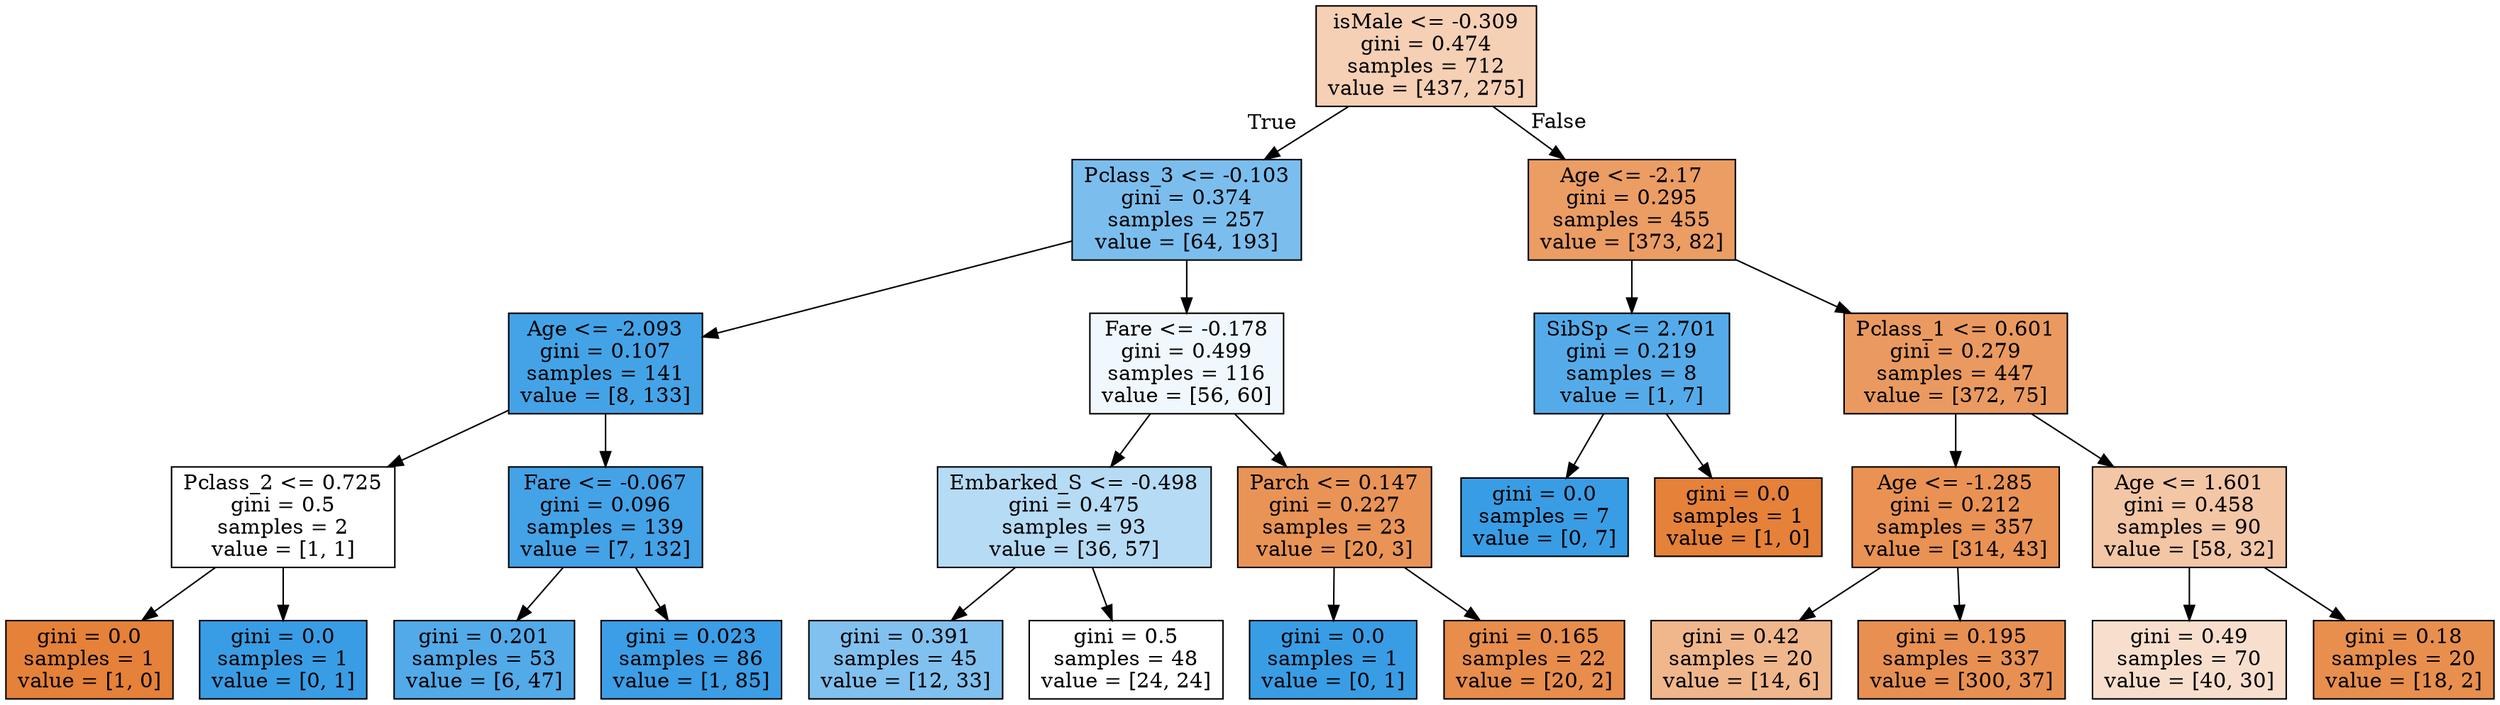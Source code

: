 digraph Tree {
node [shape=box, style="filled", color="black"] ;
0 [label="isMale <= -0.309\ngini = 0.474\nsamples = 712\nvalue = [437, 275]", fillcolor="#e581395f"] ;
1 [label="Pclass_3 <= -0.103\ngini = 0.374\nsamples = 257\nvalue = [64, 193]", fillcolor="#399de5aa"] ;
0 -> 1 [labeldistance=2.5, labelangle=45, headlabel="True"] ;
2 [label="Age <= -2.093\ngini = 0.107\nsamples = 141\nvalue = [8, 133]", fillcolor="#399de5f0"] ;
1 -> 2 ;
3 [label="Pclass_2 <= 0.725\ngini = 0.5\nsamples = 2\nvalue = [1, 1]", fillcolor="#e5813900"] ;
2 -> 3 ;
4 [label="gini = 0.0\nsamples = 1\nvalue = [1, 0]", fillcolor="#e58139ff"] ;
3 -> 4 ;
5 [label="gini = 0.0\nsamples = 1\nvalue = [0, 1]", fillcolor="#399de5ff"] ;
3 -> 5 ;
6 [label="Fare <= -0.067\ngini = 0.096\nsamples = 139\nvalue = [7, 132]", fillcolor="#399de5f1"] ;
2 -> 6 ;
7 [label="gini = 0.201\nsamples = 53\nvalue = [6, 47]", fillcolor="#399de5de"] ;
6 -> 7 ;
8 [label="gini = 0.023\nsamples = 86\nvalue = [1, 85]", fillcolor="#399de5fc"] ;
6 -> 8 ;
9 [label="Fare <= -0.178\ngini = 0.499\nsamples = 116\nvalue = [56, 60]", fillcolor="#399de511"] ;
1 -> 9 ;
10 [label="Embarked_S <= -0.498\ngini = 0.475\nsamples = 93\nvalue = [36, 57]", fillcolor="#399de55e"] ;
9 -> 10 ;
11 [label="gini = 0.391\nsamples = 45\nvalue = [12, 33]", fillcolor="#399de5a2"] ;
10 -> 11 ;
12 [label="gini = 0.5\nsamples = 48\nvalue = [24, 24]", fillcolor="#e5813900"] ;
10 -> 12 ;
13 [label="Parch <= 0.147\ngini = 0.227\nsamples = 23\nvalue = [20, 3]", fillcolor="#e58139d9"] ;
9 -> 13 ;
14 [label="gini = 0.0\nsamples = 1\nvalue = [0, 1]", fillcolor="#399de5ff"] ;
13 -> 14 ;
15 [label="gini = 0.165\nsamples = 22\nvalue = [20, 2]", fillcolor="#e58139e6"] ;
13 -> 15 ;
16 [label="Age <= -2.17\ngini = 0.295\nsamples = 455\nvalue = [373, 82]", fillcolor="#e58139c7"] ;
0 -> 16 [labeldistance=2.5, labelangle=-45, headlabel="False"] ;
17 [label="SibSp <= 2.701\ngini = 0.219\nsamples = 8\nvalue = [1, 7]", fillcolor="#399de5db"] ;
16 -> 17 ;
18 [label="gini = 0.0\nsamples = 7\nvalue = [0, 7]", fillcolor="#399de5ff"] ;
17 -> 18 ;
19 [label="gini = 0.0\nsamples = 1\nvalue = [1, 0]", fillcolor="#e58139ff"] ;
17 -> 19 ;
20 [label="Pclass_1 <= 0.601\ngini = 0.279\nsamples = 447\nvalue = [372, 75]", fillcolor="#e58139cc"] ;
16 -> 20 ;
21 [label="Age <= -1.285\ngini = 0.212\nsamples = 357\nvalue = [314, 43]", fillcolor="#e58139dc"] ;
20 -> 21 ;
22 [label="gini = 0.42\nsamples = 20\nvalue = [14, 6]", fillcolor="#e5813992"] ;
21 -> 22 ;
23 [label="gini = 0.195\nsamples = 337\nvalue = [300, 37]", fillcolor="#e58139e0"] ;
21 -> 23 ;
24 [label="Age <= 1.601\ngini = 0.458\nsamples = 90\nvalue = [58, 32]", fillcolor="#e5813972"] ;
20 -> 24 ;
25 [label="gini = 0.49\nsamples = 70\nvalue = [40, 30]", fillcolor="#e5813940"] ;
24 -> 25 ;
26 [label="gini = 0.18\nsamples = 20\nvalue = [18, 2]", fillcolor="#e58139e3"] ;
24 -> 26 ;
}